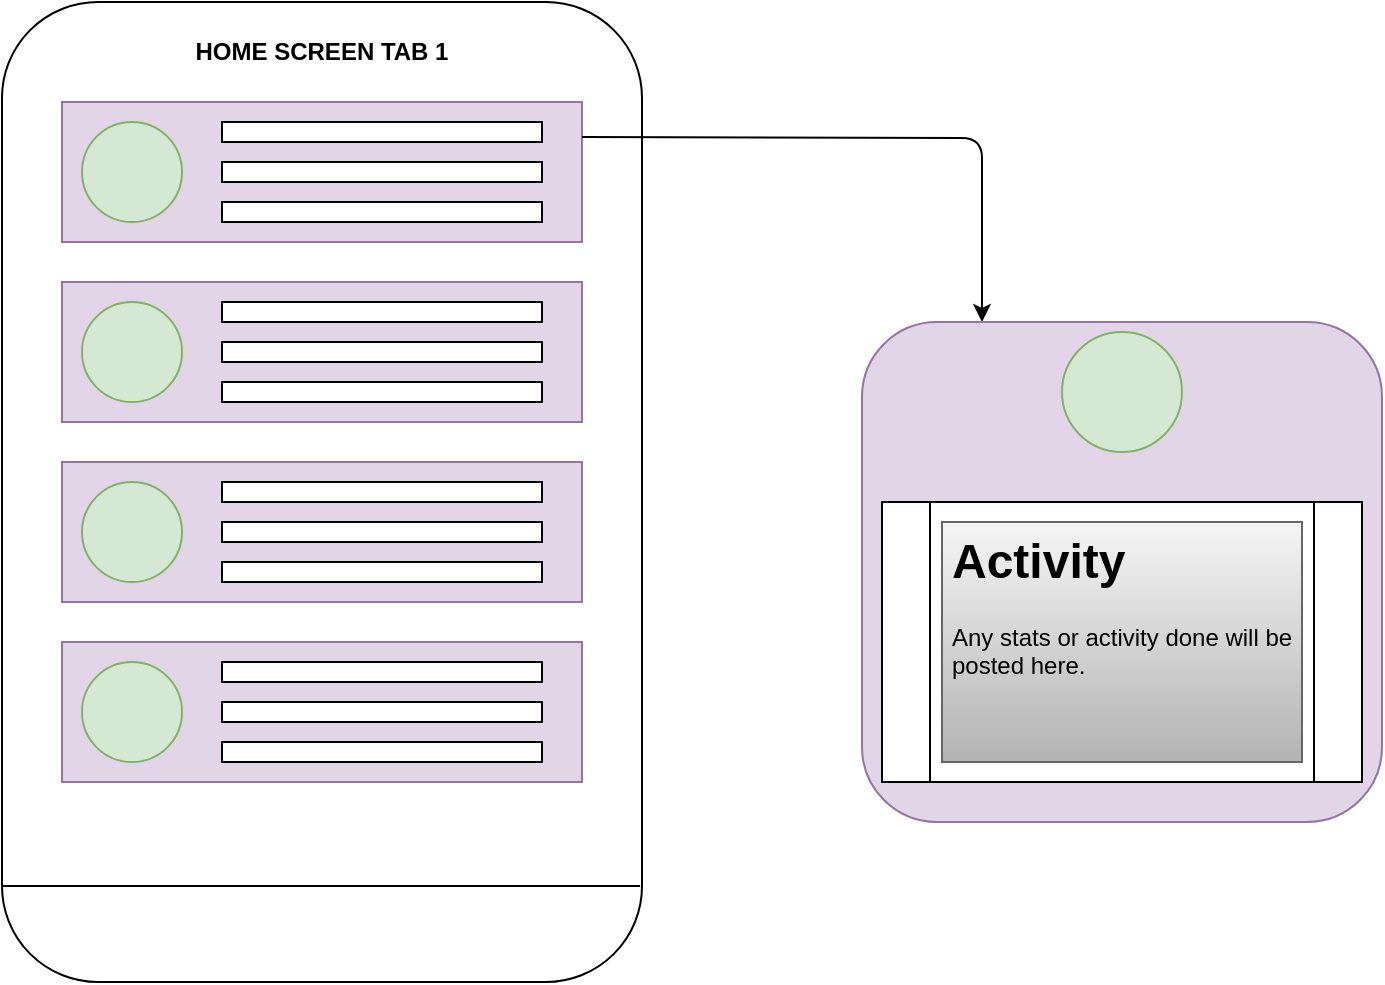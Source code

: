 <mxfile version="10.6.5" type="device"><diagram id="J_LWxWN2wCWSrbFYiTdv" name="Page-1"><mxGraphModel dx="838" dy="510" grid="1" gridSize="10" guides="1" tooltips="1" connect="1" arrows="1" fold="1" page="1" pageScale="1" pageWidth="827" pageHeight="1169" math="0" shadow="0"><root><mxCell id="0"/><mxCell id="1" parent="0"/><mxCell id="KjdW0iCJ41iQ_OhUY6BJ-1" value="" style="rounded=1;whiteSpace=wrap;html=1;" vertex="1" parent="1"><mxGeometry x="20" y="20" width="320" height="490" as="geometry"/></mxCell><mxCell id="KjdW0iCJ41iQ_OhUY6BJ-2" value="" style="rounded=0;whiteSpace=wrap;html=1;fillColor=#e1d5e7;strokeColor=#9673a6;" vertex="1" parent="1"><mxGeometry x="50" y="70" width="260" height="70" as="geometry"/></mxCell><mxCell id="KjdW0iCJ41iQ_OhUY6BJ-3" value="" style="rounded=0;whiteSpace=wrap;html=1;fillColor=#e1d5e7;strokeColor=#9673a6;" vertex="1" parent="1"><mxGeometry x="50" y="340" width="260" height="70" as="geometry"/></mxCell><mxCell id="KjdW0iCJ41iQ_OhUY6BJ-4" value="" style="rounded=0;whiteSpace=wrap;html=1;fillColor=#e1d5e7;strokeColor=#9673a6;" vertex="1" parent="1"><mxGeometry x="50" y="250" width="260" height="70" as="geometry"/></mxCell><mxCell id="KjdW0iCJ41iQ_OhUY6BJ-5" value="" style="rounded=0;whiteSpace=wrap;html=1;fillColor=#e1d5e7;strokeColor=#9673a6;" vertex="1" parent="1"><mxGeometry x="50" y="160" width="260" height="70" as="geometry"/></mxCell><mxCell id="KjdW0iCJ41iQ_OhUY6BJ-6" value="" style="endArrow=none;html=1;entryX=0.997;entryY=0.902;entryDx=0;entryDy=0;entryPerimeter=0;" edge="1" parent="1" target="KjdW0iCJ41iQ_OhUY6BJ-1"><mxGeometry width="50" height="50" relative="1" as="geometry"><mxPoint x="20" y="462" as="sourcePoint"/><mxPoint x="70" y="530" as="targetPoint"/></mxGeometry></mxCell><mxCell id="KjdW0iCJ41iQ_OhUY6BJ-7" value="" style="ellipse;whiteSpace=wrap;html=1;aspect=fixed;fillColor=#d5e8d4;strokeColor=#82b366;" vertex="1" parent="1"><mxGeometry x="60" y="80" width="50" height="50" as="geometry"/></mxCell><mxCell id="KjdW0iCJ41iQ_OhUY6BJ-8" value="" style="ellipse;whiteSpace=wrap;html=1;aspect=fixed;fillColor=#d5e8d4;strokeColor=#82b366;" vertex="1" parent="1"><mxGeometry x="60" y="170" width="50" height="50" as="geometry"/></mxCell><mxCell id="KjdW0iCJ41iQ_OhUY6BJ-9" value="" style="ellipse;whiteSpace=wrap;html=1;aspect=fixed;fillColor=#d5e8d4;strokeColor=#82b366;" vertex="1" parent="1"><mxGeometry x="60" y="260" width="50" height="50" as="geometry"/></mxCell><mxCell id="KjdW0iCJ41iQ_OhUY6BJ-10" value="" style="ellipse;whiteSpace=wrap;html=1;aspect=fixed;fillColor=#d5e8d4;strokeColor=#82b366;" vertex="1" parent="1"><mxGeometry x="60" y="350" width="50" height="50" as="geometry"/></mxCell><mxCell id="KjdW0iCJ41iQ_OhUY6BJ-16" value="" style="rounded=0;whiteSpace=wrap;html=1;" vertex="1" parent="1"><mxGeometry x="130" y="80" width="160" height="10" as="geometry"/></mxCell><mxCell id="KjdW0iCJ41iQ_OhUY6BJ-17" value="" style="rounded=0;whiteSpace=wrap;html=1;" vertex="1" parent="1"><mxGeometry x="130" y="100" width="160" height="10" as="geometry"/></mxCell><mxCell id="KjdW0iCJ41iQ_OhUY6BJ-18" value="" style="rounded=0;whiteSpace=wrap;html=1;" vertex="1" parent="1"><mxGeometry x="130" y="120" width="160" height="10" as="geometry"/></mxCell><mxCell id="KjdW0iCJ41iQ_OhUY6BJ-23" value="" style="rounded=0;whiteSpace=wrap;html=1;" vertex="1" parent="1"><mxGeometry x="130" y="170" width="160" height="10" as="geometry"/></mxCell><mxCell id="KjdW0iCJ41iQ_OhUY6BJ-24" value="" style="rounded=0;whiteSpace=wrap;html=1;" vertex="1" parent="1"><mxGeometry x="130" y="190" width="160" height="10" as="geometry"/></mxCell><mxCell id="KjdW0iCJ41iQ_OhUY6BJ-25" value="" style="rounded=0;whiteSpace=wrap;html=1;" vertex="1" parent="1"><mxGeometry x="130" y="210" width="160" height="10" as="geometry"/></mxCell><mxCell id="KjdW0iCJ41iQ_OhUY6BJ-26" value="" style="rounded=0;whiteSpace=wrap;html=1;" vertex="1" parent="1"><mxGeometry x="130" y="260" width="160" height="10" as="geometry"/></mxCell><mxCell id="KjdW0iCJ41iQ_OhUY6BJ-27" value="" style="rounded=0;whiteSpace=wrap;html=1;" vertex="1" parent="1"><mxGeometry x="130" y="280" width="160" height="10" as="geometry"/></mxCell><mxCell id="KjdW0iCJ41iQ_OhUY6BJ-28" value="" style="rounded=0;whiteSpace=wrap;html=1;" vertex="1" parent="1"><mxGeometry x="130" y="300" width="160" height="10" as="geometry"/></mxCell><mxCell id="KjdW0iCJ41iQ_OhUY6BJ-32" value="" style="rounded=0;whiteSpace=wrap;html=1;" vertex="1" parent="1"><mxGeometry x="130" y="350" width="160" height="10" as="geometry"/></mxCell><mxCell id="KjdW0iCJ41iQ_OhUY6BJ-33" value="" style="rounded=0;whiteSpace=wrap;html=1;" vertex="1" parent="1"><mxGeometry x="130" y="370" width="160" height="10" as="geometry"/></mxCell><mxCell id="KjdW0iCJ41iQ_OhUY6BJ-34" value="" style="rounded=0;whiteSpace=wrap;html=1;" vertex="1" parent="1"><mxGeometry x="130" y="390" width="160" height="10" as="geometry"/></mxCell><mxCell id="KjdW0iCJ41iQ_OhUY6BJ-35" value="" style="endArrow=classic;html=1;exitX=1;exitY=0.25;exitDx=0;exitDy=0;" edge="1" parent="1" source="KjdW0iCJ41iQ_OhUY6BJ-2"><mxGeometry width="50" height="50" relative="1" as="geometry"><mxPoint x="20" y="580" as="sourcePoint"/><mxPoint x="510" y="180" as="targetPoint"/><Array as="points"><mxPoint x="510" y="88"/></Array></mxGeometry></mxCell><mxCell id="KjdW0iCJ41iQ_OhUY6BJ-36" value="" style="rounded=1;whiteSpace=wrap;html=1;fillColor=#e1d5e7;strokeColor=#9673a6;" vertex="1" parent="1"><mxGeometry x="450" y="180" width="260" height="250" as="geometry"/></mxCell><mxCell id="KjdW0iCJ41iQ_OhUY6BJ-37" value="" style="shape=process;whiteSpace=wrap;html=1;backgroundOutline=1;" vertex="1" parent="1"><mxGeometry x="460" y="270" width="240" height="140" as="geometry"/></mxCell><mxCell id="KjdW0iCJ41iQ_OhUY6BJ-38" value="" style="ellipse;whiteSpace=wrap;html=1;aspect=fixed;fillColor=#d5e8d4;strokeColor=#82b366;" vertex="1" parent="1"><mxGeometry x="550" y="185" width="60" height="60" as="geometry"/></mxCell><mxCell id="KjdW0iCJ41iQ_OhUY6BJ-39" value="&lt;h1&gt;Activity&lt;/h1&gt;&lt;p&gt;Any stats or activity done will be posted here.&lt;/p&gt;" style="text;html=1;strokeColor=#666666;fillColor=#f5f5f5;spacing=5;spacingTop=-20;whiteSpace=wrap;overflow=hidden;rounded=0;gradientColor=#b3b3b3;" vertex="1" parent="1"><mxGeometry x="490" y="280" width="180" height="120" as="geometry"/></mxCell><mxCell id="KjdW0iCJ41iQ_OhUY6BJ-40" value="HOME SCREEN TAB 1" style="text;html=1;strokeColor=none;fillColor=none;align=center;verticalAlign=middle;whiteSpace=wrap;rounded=0;fontStyle=1" vertex="1" parent="1"><mxGeometry x="100" y="30" width="160" height="30" as="geometry"/></mxCell></root></mxGraphModel></diagram></mxfile>
